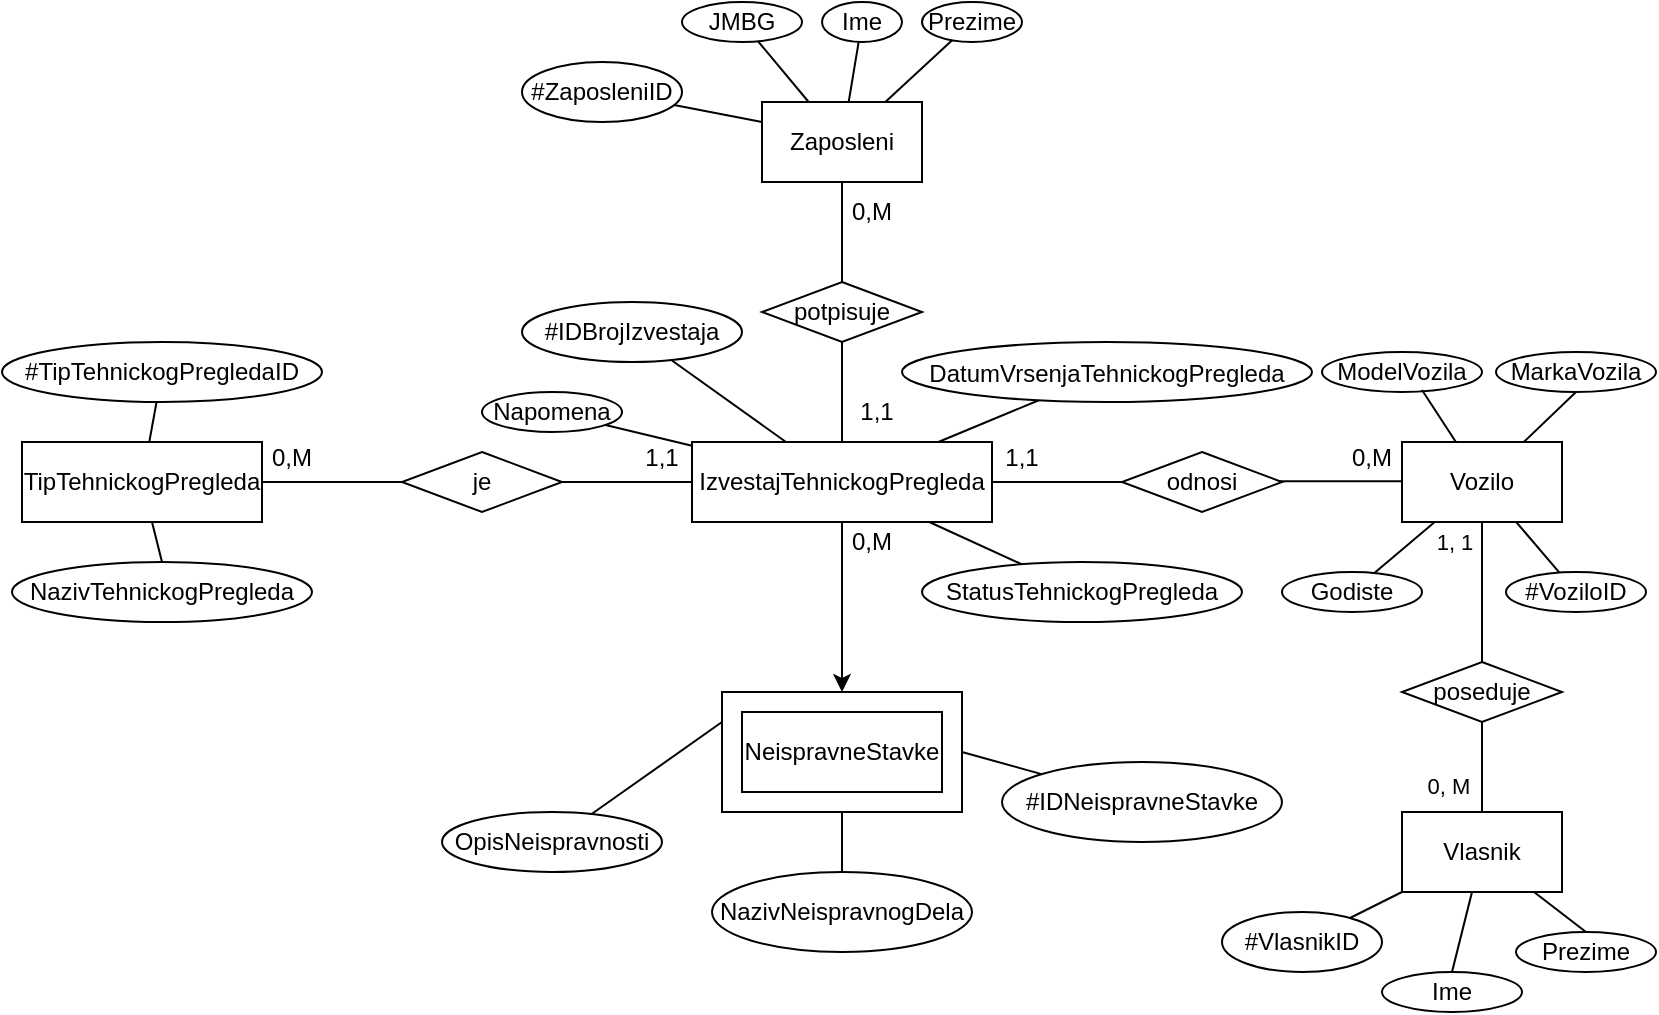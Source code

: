 <mxfile version="23.0.2" type="device">
  <diagram name="Page-1" id="--ZXi4Cu6eUMtzKtYKuv">
    <mxGraphModel dx="1290" dy="530" grid="1" gridSize="10" guides="1" tooltips="1" connect="1" arrows="1" fold="1" page="1" pageScale="1" pageWidth="827" pageHeight="1169" math="0" shadow="0">
      <root>
        <mxCell id="0" />
        <mxCell id="1" parent="0" />
        <mxCell id="NCwLH-OUTz2AVzz1njZK-1" value="Zaposleni" style="rounded=0;whiteSpace=wrap;html=1;" parent="1" vertex="1">
          <mxGeometry x="380" y="70" width="80" height="40" as="geometry" />
        </mxCell>
        <mxCell id="NCwLH-OUTz2AVzz1njZK-2" value="potpisuje" style="rhombus;whiteSpace=wrap;html=1;" parent="1" vertex="1">
          <mxGeometry x="380" y="160" width="80" height="30" as="geometry" />
        </mxCell>
        <mxCell id="NCwLH-OUTz2AVzz1njZK-3" value="" style="endArrow=none;html=1;rounded=0;entryX=0.5;entryY=1;entryDx=0;entryDy=0;" parent="1" source="NCwLH-OUTz2AVzz1njZK-2" target="NCwLH-OUTz2AVzz1njZK-1" edge="1">
          <mxGeometry width="50" height="50" relative="1" as="geometry">
            <mxPoint x="360" y="290" as="sourcePoint" />
            <mxPoint x="410" y="240" as="targetPoint" />
          </mxGeometry>
        </mxCell>
        <mxCell id="NCwLH-OUTz2AVzz1njZK-4" style="edgeStyle=orthogonalEdgeStyle;rounded=0;orthogonalLoop=1;jettySize=auto;html=1;entryX=0.5;entryY=0;entryDx=0;entryDy=0;" parent="1" source="NCwLH-OUTz2AVzz1njZK-5" target="NCwLH-OUTz2AVzz1njZK-15" edge="1">
          <mxGeometry relative="1" as="geometry" />
        </mxCell>
        <mxCell id="NCwLH-OUTz2AVzz1njZK-5" value="IzvestajTehnickogPregleda" style="rounded=0;whiteSpace=wrap;html=1;" parent="1" vertex="1">
          <mxGeometry x="345" y="240" width="150" height="40" as="geometry" />
        </mxCell>
        <mxCell id="NCwLH-OUTz2AVzz1njZK-6" value="" style="endArrow=none;html=1;rounded=0;" parent="1" source="NCwLH-OUTz2AVzz1njZK-5" target="NCwLH-OUTz2AVzz1njZK-2" edge="1">
          <mxGeometry width="50" height="50" relative="1" as="geometry">
            <mxPoint x="360" y="290" as="sourcePoint" />
            <mxPoint x="410" y="240" as="targetPoint" />
          </mxGeometry>
        </mxCell>
        <mxCell id="NCwLH-OUTz2AVzz1njZK-7" value="TipTehnickogPregleda" style="rounded=0;whiteSpace=wrap;html=1;" parent="1" vertex="1">
          <mxGeometry x="10" y="240" width="120" height="40" as="geometry" />
        </mxCell>
        <mxCell id="NCwLH-OUTz2AVzz1njZK-8" value="" style="endArrow=none;html=1;rounded=0;exitX=1;exitY=0.5;exitDx=0;exitDy=0;" parent="1" edge="1">
          <mxGeometry width="50" height="50" relative="1" as="geometry">
            <mxPoint x="620" y="259.57" as="sourcePoint" />
            <mxPoint x="700" y="259.57" as="targetPoint" />
          </mxGeometry>
        </mxCell>
        <mxCell id="NCwLH-OUTz2AVzz1njZK-9" value="odnosi" style="rhombus;whiteSpace=wrap;html=1;" parent="1" vertex="1">
          <mxGeometry x="560" y="245" width="80" height="30" as="geometry" />
        </mxCell>
        <mxCell id="NCwLH-OUTz2AVzz1njZK-10" value="1,1" style="text;html=1;strokeColor=none;fillColor=none;align=center;verticalAlign=middle;whiteSpace=wrap;rounded=0;" parent="1" vertex="1">
          <mxGeometry x="500" y="240" width="20" height="15" as="geometry" />
        </mxCell>
        <mxCell id="NCwLH-OUTz2AVzz1njZK-11" value="" style="endArrow=none;html=1;rounded=0;entryX=0;entryY=0.5;entryDx=0;entryDy=0;" parent="1" source="NCwLH-OUTz2AVzz1njZK-5" target="NCwLH-OUTz2AVzz1njZK-9" edge="1">
          <mxGeometry width="50" height="50" relative="1" as="geometry">
            <mxPoint x="360" y="290" as="sourcePoint" />
            <mxPoint x="410" y="240" as="targetPoint" />
          </mxGeometry>
        </mxCell>
        <mxCell id="NCwLH-OUTz2AVzz1njZK-12" value="je" style="rhombus;whiteSpace=wrap;html=1;" parent="1" vertex="1">
          <mxGeometry x="200" y="245" width="80" height="30" as="geometry" />
        </mxCell>
        <mxCell id="NCwLH-OUTz2AVzz1njZK-13" value="" style="endArrow=none;html=1;rounded=0;" parent="1" source="NCwLH-OUTz2AVzz1njZK-5" target="NCwLH-OUTz2AVzz1njZK-12" edge="1">
          <mxGeometry width="50" height="50" relative="1" as="geometry">
            <mxPoint x="360" y="290" as="sourcePoint" />
            <mxPoint x="410" y="240" as="targetPoint" />
          </mxGeometry>
        </mxCell>
        <mxCell id="NCwLH-OUTz2AVzz1njZK-14" value="" style="endArrow=none;html=1;rounded=0;" parent="1" source="NCwLH-OUTz2AVzz1njZK-12" edge="1">
          <mxGeometry width="50" height="50" relative="1" as="geometry">
            <mxPoint x="355" y="270" as="sourcePoint" />
            <mxPoint x="130" y="260" as="targetPoint" />
          </mxGeometry>
        </mxCell>
        <mxCell id="NCwLH-OUTz2AVzz1njZK-15" value="" style="rounded=0;whiteSpace=wrap;html=1;" parent="1" vertex="1">
          <mxGeometry x="360" y="365" width="120" height="60" as="geometry" />
        </mxCell>
        <mxCell id="NCwLH-OUTz2AVzz1njZK-16" value="NeispravneStavke" style="rounded=0;whiteSpace=wrap;html=1;" parent="1" vertex="1">
          <mxGeometry x="370" y="375" width="100" height="40" as="geometry" />
        </mxCell>
        <mxCell id="NCwLH-OUTz2AVzz1njZK-17" value="Vozilo" style="rounded=0;whiteSpace=wrap;html=1;" parent="1" vertex="1">
          <mxGeometry x="700" y="240" width="80" height="40" as="geometry" />
        </mxCell>
        <mxCell id="NCwLH-OUTz2AVzz1njZK-18" value="0,M" style="text;html=1;strokeColor=none;fillColor=none;align=center;verticalAlign=middle;whiteSpace=wrap;rounded=0;" parent="1" vertex="1">
          <mxGeometry x="670" y="240" width="30" height="15" as="geometry" />
        </mxCell>
        <mxCell id="NCwLH-OUTz2AVzz1njZK-19" value="Ime" style="ellipse;whiteSpace=wrap;html=1;" parent="1" vertex="1">
          <mxGeometry x="410" y="20" width="40" height="20" as="geometry" />
        </mxCell>
        <mxCell id="NCwLH-OUTz2AVzz1njZK-20" value="Prezime" style="ellipse;whiteSpace=wrap;html=1;" parent="1" vertex="1">
          <mxGeometry x="460" y="20" width="50" height="20" as="geometry" />
        </mxCell>
        <mxCell id="NCwLH-OUTz2AVzz1njZK-21" value="JMBG" style="ellipse;whiteSpace=wrap;html=1;" parent="1" vertex="1">
          <mxGeometry x="340" y="20" width="60" height="20" as="geometry" />
        </mxCell>
        <mxCell id="NCwLH-OUTz2AVzz1njZK-22" value="" style="endArrow=none;html=1;rounded=0;" parent="1" source="NCwLH-OUTz2AVzz1njZK-1" target="NCwLH-OUTz2AVzz1njZK-21" edge="1">
          <mxGeometry width="50" height="50" relative="1" as="geometry">
            <mxPoint x="360" y="290" as="sourcePoint" />
            <mxPoint x="410" y="240" as="targetPoint" />
          </mxGeometry>
        </mxCell>
        <mxCell id="NCwLH-OUTz2AVzz1njZK-23" value="" style="endArrow=none;html=1;rounded=0;" parent="1" source="NCwLH-OUTz2AVzz1njZK-1" target="NCwLH-OUTz2AVzz1njZK-19" edge="1">
          <mxGeometry width="50" height="50" relative="1" as="geometry">
            <mxPoint x="360" y="290" as="sourcePoint" />
            <mxPoint x="410" y="240" as="targetPoint" />
          </mxGeometry>
        </mxCell>
        <mxCell id="NCwLH-OUTz2AVzz1njZK-24" value="" style="endArrow=none;html=1;rounded=0;" parent="1" source="NCwLH-OUTz2AVzz1njZK-1" target="NCwLH-OUTz2AVzz1njZK-20" edge="1">
          <mxGeometry width="50" height="50" relative="1" as="geometry">
            <mxPoint x="360" y="290" as="sourcePoint" />
            <mxPoint x="410" y="240" as="targetPoint" />
          </mxGeometry>
        </mxCell>
        <mxCell id="NCwLH-OUTz2AVzz1njZK-25" value="0,M" style="text;html=1;strokeColor=none;fillColor=none;align=center;verticalAlign=middle;whiteSpace=wrap;rounded=0;" parent="1" vertex="1">
          <mxGeometry x="420" y="120" width="30" height="10" as="geometry" />
        </mxCell>
        <mxCell id="NCwLH-OUTz2AVzz1njZK-26" value="1,1" style="text;html=1;strokeColor=none;fillColor=none;align=center;verticalAlign=middle;whiteSpace=wrap;rounded=0;" parent="1" vertex="1">
          <mxGeometry x="425" y="220" width="25" height="10" as="geometry" />
        </mxCell>
        <mxCell id="NCwLH-OUTz2AVzz1njZK-27" value="1,1" style="text;html=1;strokeColor=none;fillColor=none;align=center;verticalAlign=middle;whiteSpace=wrap;rounded=0;" parent="1" vertex="1">
          <mxGeometry x="320" y="240" width="20" height="15" as="geometry" />
        </mxCell>
        <mxCell id="NCwLH-OUTz2AVzz1njZK-28" value="0,M" style="text;html=1;strokeColor=none;fillColor=none;align=center;verticalAlign=middle;whiteSpace=wrap;rounded=0;" parent="1" vertex="1">
          <mxGeometry x="130" y="240" width="30" height="15" as="geometry" />
        </mxCell>
        <mxCell id="NCwLH-OUTz2AVzz1njZK-29" value="0,M" style="text;html=1;strokeColor=none;fillColor=none;align=center;verticalAlign=middle;whiteSpace=wrap;rounded=0;" parent="1" vertex="1">
          <mxGeometry x="420" y="280" width="30" height="20" as="geometry" />
        </mxCell>
        <mxCell id="NCwLH-OUTz2AVzz1njZK-30" value="DatumVrsenjaTehnickogPregleda&lt;span style=&quot;accent-color: auto; place-content: normal; place-items: normal; place-self: auto; alignment-baseline: auto; animation: 0s ease 0s 1 normal none running none; animation-composition: replace; app-region: none; appearance: none; aspect-ratio: auto; backdrop-filter: none; backface-visibility: visible; background: none 0% 0% / auto repeat scroll padding-box border-box rgba(0, 0, 0, 0); background-blend-mode: normal; baseline-shift: 0px; baseline-source: auto; border-image: none 100% / 1 / 0 stretch; border-color: rgb(0, 0, 0); border-collapse: separate; border-end-end-radius: 0px; border-end-start-radius: 0px; border-width: 0px; border-style: none; border-spacing: 0px; border-start-end-radius: 0px; border-start-start-radius: 0px; border-radius: 0px; inset: auto; box-shadow: none; box-sizing: content-box; break-after: auto; break-before: auto; break-inside: auto; buffered-rendering: auto; caption-side: top; caret-color: rgb(0, 0, 0); clear: none; clip: auto; clip-path: none; clip-rule: nonzero; color-interpolation: srgb; color-interpolation-filters: linearrgb; color-rendering: auto; color-scheme: normal; columns: auto; column-fill: balance; gap: normal; column-rule: 0px rgb(0, 0, 0); column-span: none; contain: none; contain-intrinsic-block-size: none; contain-intrinsic-size: none; contain-intrinsic-inline-size: none; container: none; content: normal; content-visibility: visible; counter-increment: none; counter-reset: none; counter-set: none; cursor: text; cx: 0px; cy: 0px; d: none; direction: ltr; display: inline; dominant-baseline: auto; empty-cells: show; fill: rgb(0, 0, 0); fill-opacity: 1; fill-rule: nonzero; filter: none; flex: 0 1 auto; flex-flow: row; float: none; flood-color: rgb(0, 0, 0); flood-opacity: 1; font-family: WordVisi_MSFontService, Calibri, Calibri_EmbeddedFont, Calibri_MSFontService, sans-serif; font-feature-settings: normal; font-kerning: none; font-optical-sizing: auto; font-palette: normal; font-size: 14.667px; font-stretch: 100%; font-synthesis: weight style small-caps; font-variant-ligatures: no-common-ligatures no-discretionary-ligatures no-historical-ligatures no-contextual; font-variant-numeric: normal; font-variant-east-asian: normal; font-variant-alternates: normal; font-variant-position: normal; font-variation-settings: normal; forced-color-adjust: auto; grid-area: auto; grid: none; height: auto; hyphenate-character: auto; hyphenate-limit-chars: auto; hyphens: manual; image-orientation: from-image; image-rendering: auto; initial-letter: normal; inline-size: auto; inset-block: auto; inset-inline: auto; isolation: auto; lighting-color: rgb(255, 255, 255); line-break: auto; line-height: 19.425px; list-style: outside none disc; margin: 0px; marker: none; mask: none; mask-type: luminance; math-depth: 0; math-shift: normal; math-style: normal; max-height: none; max-width: none; min-height: 0px; min-width: 0px; mix-blend-mode: normal; object-fit: fill; object-position: 50% 50%; object-view-box: none; offset: normal; opacity: 1; order: 0; outline: rgb(0, 0, 0) none 0px; outline-offset: 0px; overflow: visible; overflow-anchor: auto; overflow-clip-margin: 0px; overflow-wrap: break-word; overlay: none; overscroll-behavior-block: auto; overscroll-behavior-inline: auto; overscroll-behavior: auto; padding: 0px; page: auto; paint-order: normal; perspective: none; perspective-origin: 0px 0px; pointer-events: auto; position: static; quotes: auto; r: 0px; resize: none; rotate: none; ruby-position: over; rx: auto; ry: auto; scale: none; scroll-behavior: auto; scroll-margin-block: 0px; scroll-margin: 0px; scroll-margin-inline: 0px; scroll-padding-block: auto; scroll-padding: auto; scroll-padding-inline: auto; scroll-snap-align: none; scroll-snap-stop: normal; scroll-snap-type: none; scroll-timeline: none; scrollbar-gutter: auto; shape-image-threshold: 0; shape-margin: 0px; shape-outside: none; shape-rendering: auto; speak: normal; stop-color: rgb(0, 0, 0); stop-opacity: 1; stroke: none; stroke-dasharray: none; stroke-dashoffset: 0px; stroke-linecap: butt; stroke-linejoin: miter; stroke-miterlimit: 4; stroke-opacity: 1; stroke-width: 1px; tab-size: 8; table-layout: auto; text-align: left; text-align-last: auto; text-anchor: start; text-combine-upright: none; text-decoration-style: solid; text-decoration-color: rgb(0, 0, 0); text-decoration-skip-ink: auto; text-emphasis: none rgb(0, 0, 0); text-emphasis-position: over; text-orientation: mixed; text-overflow: clip; text-rendering: auto; text-shadow: none; text-size-adjust: auto; text-underline-offset: auto; text-underline-position: auto; timeline-scope: none; touch-action: auto; transform: none; transform-box: view-box; transform-origin: 0px 0px; transform-style: flat; transition: all 0s ease 0s; translate: none; unicode-bidi: normal; user-select: text; vector-effect: none; vertical-align: baseline; view-timeline: none; view-transition-name: none; visibility: visible; border-block-end: 0px none rgb(0, 0, 0); border-block-start: 0px none rgb(0, 0, 0); border-inline-end: 0px none rgb(0, 0, 0); -webkit-border-image: none; border-inline-start: 0px none rgb(0, 0, 0); -webkit-box-align: stretch; -webkit-box-decoration-break: slice; -webkit-box-direction: normal; -webkit-box-flex: 0; -webkit-box-ordinal-group: 1; -webkit-box-orient: horizontal; -webkit-box-pack: start; -webkit-font-smoothing: auto; -webkit-line-break: auto; -webkit-locale: &amp;quot;en-US&amp;quot;; block-size: auto; margin-block: 0px; margin-inline: 0px; -webkit-mask-box-image-source: none; -webkit-mask-box-image-slice: 0 fill; -webkit-mask-box-image-width: auto; -webkit-mask-box-image-outset: 0; -webkit-mask-box-image-repeat: stretch; -webkit-mask: none 0% 0% / auto repeat border-box border-box; -webkit-mask-composite: source-over; max-block-size: none; max-inline-size: none; min-block-size: 0px; min-inline-size: 0px; padding-block: 0px; padding-inline: 0px; -webkit-print-color-adjust: economy; -webkit-rtl-ordering: logical; -webkit-ruby-position: before; -webkit-tap-highlight-color: rgba(0, 0, 0, 0); -webkit-text-combine: none; -webkit-text-fill-color: rgb(0, 0, 0); -webkit-text-orientation: vertical-right; -webkit-text-security: none; -webkit-text-stroke-color: rgb(0, 0, 0); -webkit-user-drag: none; -webkit-user-modify: read-only; -webkit-writing-mode: horizontal-tb; width: auto; will-change: auto; word-break: normal; writing-mode: horizontal-tb; x: 0px; y: 0px; z-index: auto; zoom: 1;&quot; class=&quot;TextRun SCXW64815948 BCX0&quot; lang=&quot;EN-US&quot; data-contrast=&quot;none&quot;&gt;&lt;/span&gt;" style="ellipse;whiteSpace=wrap;html=1;" parent="1" vertex="1">
          <mxGeometry x="450" y="190" width="205" height="30" as="geometry" />
        </mxCell>
        <mxCell id="NCwLH-OUTz2AVzz1njZK-31" value="#IDBrojIzvestaja" style="ellipse;whiteSpace=wrap;html=1;" parent="1" vertex="1">
          <mxGeometry x="260" y="170" width="110" height="30" as="geometry" />
        </mxCell>
        <mxCell id="NCwLH-OUTz2AVzz1njZK-32" value="Napomena" style="ellipse;whiteSpace=wrap;html=1;" parent="1" vertex="1">
          <mxGeometry x="240" y="215" width="70" height="20" as="geometry" />
        </mxCell>
        <mxCell id="NCwLH-OUTz2AVzz1njZK-33" value="" style="endArrow=none;html=1;rounded=0;" parent="1" source="NCwLH-OUTz2AVzz1njZK-5" target="NCwLH-OUTz2AVzz1njZK-31" edge="1">
          <mxGeometry width="50" height="50" relative="1" as="geometry">
            <mxPoint x="360" y="350" as="sourcePoint" />
            <mxPoint x="410" y="300" as="targetPoint" />
          </mxGeometry>
        </mxCell>
        <mxCell id="NCwLH-OUTz2AVzz1njZK-34" value="" style="endArrow=none;html=1;rounded=0;" parent="1" source="NCwLH-OUTz2AVzz1njZK-5" target="NCwLH-OUTz2AVzz1njZK-32" edge="1">
          <mxGeometry width="50" height="50" relative="1" as="geometry">
            <mxPoint x="360" y="350" as="sourcePoint" />
            <mxPoint x="410" y="300" as="targetPoint" />
          </mxGeometry>
        </mxCell>
        <mxCell id="NCwLH-OUTz2AVzz1njZK-35" value="" style="endArrow=none;html=1;rounded=0;" parent="1" source="NCwLH-OUTz2AVzz1njZK-5" target="NCwLH-OUTz2AVzz1njZK-30" edge="1">
          <mxGeometry width="50" height="50" relative="1" as="geometry">
            <mxPoint x="360" y="350" as="sourcePoint" />
            <mxPoint x="410" y="300" as="targetPoint" />
          </mxGeometry>
        </mxCell>
        <mxCell id="NCwLH-OUTz2AVzz1njZK-36" value="#TipTehnickogPregledaID" style="ellipse;whiteSpace=wrap;html=1;" parent="1" vertex="1">
          <mxGeometry y="190" width="160" height="30" as="geometry" />
        </mxCell>
        <mxCell id="NCwLH-OUTz2AVzz1njZK-37" value="NazivTehnickogPregleda" style="ellipse;whiteSpace=wrap;html=1;" parent="1" vertex="1">
          <mxGeometry x="5" y="300" width="150" height="30" as="geometry" />
        </mxCell>
        <mxCell id="NCwLH-OUTz2AVzz1njZK-38" value="" style="endArrow=none;html=1;rounded=0;" parent="1" source="NCwLH-OUTz2AVzz1njZK-7" target="NCwLH-OUTz2AVzz1njZK-36" edge="1">
          <mxGeometry width="50" height="50" relative="1" as="geometry">
            <mxPoint x="360" y="250" as="sourcePoint" />
            <mxPoint x="410" y="200" as="targetPoint" />
          </mxGeometry>
        </mxCell>
        <mxCell id="NCwLH-OUTz2AVzz1njZK-39" value="" style="endArrow=none;html=1;rounded=0;exitX=0.5;exitY=0;exitDx=0;exitDy=0;" parent="1" source="NCwLH-OUTz2AVzz1njZK-37" target="NCwLH-OUTz2AVzz1njZK-7" edge="1">
          <mxGeometry width="50" height="50" relative="1" as="geometry">
            <mxPoint x="360" y="250" as="sourcePoint" />
            <mxPoint x="410" y="200" as="targetPoint" />
          </mxGeometry>
        </mxCell>
        <mxCell id="NCwLH-OUTz2AVzz1njZK-41" value="OpisNeispravnosti" style="ellipse;whiteSpace=wrap;html=1;" parent="1" vertex="1">
          <mxGeometry x="220" y="425" width="110" height="30" as="geometry" />
        </mxCell>
        <mxCell id="NCwLH-OUTz2AVzz1njZK-42" value="NazivNeispravnogDela" style="ellipse;whiteSpace=wrap;html=1;" parent="1" vertex="1">
          <mxGeometry x="355" y="455" width="130" height="40" as="geometry" />
        </mxCell>
        <mxCell id="NCwLH-OUTz2AVzz1njZK-43" value="#IDNeispravneStavke" style="ellipse;whiteSpace=wrap;html=1;" parent="1" vertex="1">
          <mxGeometry x="500" y="400" width="140" height="40" as="geometry" />
        </mxCell>
        <mxCell id="NCwLH-OUTz2AVzz1njZK-44" value="" style="endArrow=none;html=1;rounded=0;entryX=0;entryY=0.25;entryDx=0;entryDy=0;" parent="1" source="NCwLH-OUTz2AVzz1njZK-41" target="NCwLH-OUTz2AVzz1njZK-15" edge="1">
          <mxGeometry width="50" height="50" relative="1" as="geometry">
            <mxPoint x="360" y="275" as="sourcePoint" />
            <mxPoint x="410" y="225" as="targetPoint" />
          </mxGeometry>
        </mxCell>
        <mxCell id="NCwLH-OUTz2AVzz1njZK-45" value="" style="endArrow=none;html=1;rounded=0;entryX=0.5;entryY=1;entryDx=0;entryDy=0;" parent="1" source="NCwLH-OUTz2AVzz1njZK-42" target="NCwLH-OUTz2AVzz1njZK-15" edge="1">
          <mxGeometry width="50" height="50" relative="1" as="geometry">
            <mxPoint x="360" y="275" as="sourcePoint" />
            <mxPoint x="410" y="225" as="targetPoint" />
          </mxGeometry>
        </mxCell>
        <mxCell id="NCwLH-OUTz2AVzz1njZK-47" value="" style="endArrow=none;html=1;rounded=0;exitX=1;exitY=0.5;exitDx=0;exitDy=0;" parent="1" source="NCwLH-OUTz2AVzz1njZK-15" target="NCwLH-OUTz2AVzz1njZK-43" edge="1">
          <mxGeometry width="50" height="50" relative="1" as="geometry">
            <mxPoint x="360" y="275" as="sourcePoint" />
            <mxPoint x="410" y="225" as="targetPoint" />
          </mxGeometry>
        </mxCell>
        <mxCell id="NCwLH-OUTz2AVzz1njZK-48" value="StatusTehnickogPregleda" style="ellipse;whiteSpace=wrap;html=1;" parent="1" vertex="1">
          <mxGeometry x="460" y="300" width="160" height="30" as="geometry" />
        </mxCell>
        <mxCell id="NCwLH-OUTz2AVzz1njZK-49" value="" style="endArrow=none;html=1;rounded=0;" parent="1" source="NCwLH-OUTz2AVzz1njZK-48" target="NCwLH-OUTz2AVzz1njZK-5" edge="1">
          <mxGeometry width="50" height="50" relative="1" as="geometry">
            <mxPoint x="360" y="210" as="sourcePoint" />
            <mxPoint x="410" y="160" as="targetPoint" />
          </mxGeometry>
        </mxCell>
        <mxCell id="NCwLH-OUTz2AVzz1njZK-50" value="#ZaposleniID" style="ellipse;whiteSpace=wrap;html=1;" parent="1" vertex="1">
          <mxGeometry x="260" y="50" width="80" height="30" as="geometry" />
        </mxCell>
        <mxCell id="NCwLH-OUTz2AVzz1njZK-51" value="" style="endArrow=none;html=1;rounded=0;exitX=0;exitY=0.25;exitDx=0;exitDy=0;" parent="1" source="NCwLH-OUTz2AVzz1njZK-1" target="NCwLH-OUTz2AVzz1njZK-50" edge="1">
          <mxGeometry width="50" height="50" relative="1" as="geometry">
            <mxPoint x="413" y="80" as="sourcePoint" />
            <mxPoint x="388" y="50" as="targetPoint" />
          </mxGeometry>
        </mxCell>
        <mxCell id="NCwLH-OUTz2AVzz1njZK-52" value="ModelVozila" style="ellipse;whiteSpace=wrap;html=1;" parent="1" vertex="1">
          <mxGeometry x="660" y="195" width="80" height="20" as="geometry" />
        </mxCell>
        <mxCell id="NCwLH-OUTz2AVzz1njZK-53" value="MarkaVozila" style="ellipse;whiteSpace=wrap;html=1;" parent="1" vertex="1">
          <mxGeometry x="747" y="195" width="80" height="20" as="geometry" />
        </mxCell>
        <mxCell id="NCwLH-OUTz2AVzz1njZK-54" value="Godiste" style="ellipse;whiteSpace=wrap;html=1;" parent="1" vertex="1">
          <mxGeometry x="640" y="305" width="70" height="20" as="geometry" />
        </mxCell>
        <mxCell id="NCwLH-OUTz2AVzz1njZK-55" value="#VoziloID" style="ellipse;whiteSpace=wrap;html=1;" parent="1" vertex="1">
          <mxGeometry x="752" y="305" width="70" height="20" as="geometry" />
        </mxCell>
        <mxCell id="NCwLH-OUTz2AVzz1njZK-57" value="" style="endArrow=none;html=1;rounded=0;entryX=0.625;entryY=0.95;entryDx=0;entryDy=0;entryPerimeter=0;" parent="1" source="NCwLH-OUTz2AVzz1njZK-17" target="NCwLH-OUTz2AVzz1njZK-52" edge="1">
          <mxGeometry width="50" height="50" relative="1" as="geometry">
            <mxPoint x="390" y="300" as="sourcePoint" />
            <mxPoint x="440" y="250" as="targetPoint" />
          </mxGeometry>
        </mxCell>
        <mxCell id="NCwLH-OUTz2AVzz1njZK-58" value="" style="endArrow=none;html=1;rounded=0;entryX=0.5;entryY=1;entryDx=0;entryDy=0;" parent="1" source="NCwLH-OUTz2AVzz1njZK-17" target="NCwLH-OUTz2AVzz1njZK-53" edge="1">
          <mxGeometry width="50" height="50" relative="1" as="geometry">
            <mxPoint x="737" y="250" as="sourcePoint" />
            <mxPoint x="720" y="224" as="targetPoint" />
          </mxGeometry>
        </mxCell>
        <mxCell id="NCwLH-OUTz2AVzz1njZK-59" value="" style="endArrow=none;html=1;rounded=0;" parent="1" source="NCwLH-OUTz2AVzz1njZK-17" target="NCwLH-OUTz2AVzz1njZK-55" edge="1">
          <mxGeometry width="50" height="50" relative="1" as="geometry">
            <mxPoint x="747" y="260" as="sourcePoint" />
            <mxPoint x="695" y="315" as="targetPoint" />
          </mxGeometry>
        </mxCell>
        <mxCell id="NCwLH-OUTz2AVzz1njZK-60" value="" style="endArrow=none;html=1;rounded=0;" parent="1" source="NCwLH-OUTz2AVzz1njZK-17" target="NCwLH-OUTz2AVzz1njZK-54" edge="1">
          <mxGeometry width="50" height="50" relative="1" as="geometry">
            <mxPoint x="757" y="270" as="sourcePoint" />
            <mxPoint x="740" y="244" as="targetPoint" />
          </mxGeometry>
        </mxCell>
        <mxCell id="JvfWqNi3aQ1JmH8WJyes-1" value="Vlasnik" style="rounded=0;whiteSpace=wrap;html=1;" vertex="1" parent="1">
          <mxGeometry x="700" y="425" width="80" height="40" as="geometry" />
        </mxCell>
        <mxCell id="JvfWqNi3aQ1JmH8WJyes-2" value="poseduje" style="rhombus;whiteSpace=wrap;html=1;" vertex="1" parent="1">
          <mxGeometry x="700" y="350" width="80" height="30" as="geometry" />
        </mxCell>
        <mxCell id="JvfWqNi3aQ1JmH8WJyes-5" value="" style="endArrow=none;html=1;rounded=0;entryX=0.5;entryY=1;entryDx=0;entryDy=0;exitX=0.5;exitY=0;exitDx=0;exitDy=0;" edge="1" parent="1" source="JvfWqNi3aQ1JmH8WJyes-2" target="NCwLH-OUTz2AVzz1njZK-17">
          <mxGeometry width="50" height="50" relative="1" as="geometry">
            <mxPoint x="390" y="300" as="sourcePoint" />
            <mxPoint x="440" y="250" as="targetPoint" />
          </mxGeometry>
        </mxCell>
        <mxCell id="JvfWqNi3aQ1JmH8WJyes-9" value="1, 1" style="edgeLabel;html=1;align=center;verticalAlign=middle;resizable=0;points=[];" vertex="1" connectable="0" parent="JvfWqNi3aQ1JmH8WJyes-5">
          <mxGeometry x="0.463" y="-3" relative="1" as="geometry">
            <mxPoint x="-17" y="-9" as="offset" />
          </mxGeometry>
        </mxCell>
        <mxCell id="JvfWqNi3aQ1JmH8WJyes-7" value="" style="endArrow=none;html=1;rounded=0;entryX=0.5;entryY=1;entryDx=0;entryDy=0;" edge="1" parent="1" source="JvfWqNi3aQ1JmH8WJyes-1">
          <mxGeometry width="50" height="50" relative="1" as="geometry">
            <mxPoint x="740" y="460" as="sourcePoint" />
            <mxPoint x="740" y="380" as="targetPoint" />
          </mxGeometry>
        </mxCell>
        <mxCell id="JvfWqNi3aQ1JmH8WJyes-8" value="0, M" style="edgeLabel;html=1;align=center;verticalAlign=middle;resizable=0;points=[];" vertex="1" connectable="0" parent="JvfWqNi3aQ1JmH8WJyes-7">
          <mxGeometry x="-0.191" y="-2" relative="1" as="geometry">
            <mxPoint x="-19" y="5" as="offset" />
          </mxGeometry>
        </mxCell>
        <mxCell id="JvfWqNi3aQ1JmH8WJyes-11" value="Ime" style="ellipse;whiteSpace=wrap;html=1;" vertex="1" parent="1">
          <mxGeometry x="690" y="505" width="70" height="20" as="geometry" />
        </mxCell>
        <mxCell id="JvfWqNi3aQ1JmH8WJyes-12" value="Prezime" style="ellipse;whiteSpace=wrap;html=1;" vertex="1" parent="1">
          <mxGeometry x="757" y="485" width="70" height="20" as="geometry" />
        </mxCell>
        <mxCell id="JvfWqNi3aQ1JmH8WJyes-13" value="#VlasnikID" style="ellipse;whiteSpace=wrap;html=1;" vertex="1" parent="1">
          <mxGeometry x="610" y="475" width="80" height="30" as="geometry" />
        </mxCell>
        <mxCell id="JvfWqNi3aQ1JmH8WJyes-14" value="" style="endArrow=none;html=1;rounded=0;" edge="1" parent="1" source="JvfWqNi3aQ1JmH8WJyes-1" target="JvfWqNi3aQ1JmH8WJyes-13">
          <mxGeometry width="50" height="50" relative="1" as="geometry">
            <mxPoint x="390" y="300" as="sourcePoint" />
            <mxPoint x="440" y="250" as="targetPoint" />
          </mxGeometry>
        </mxCell>
        <mxCell id="JvfWqNi3aQ1JmH8WJyes-16" value="" style="endArrow=none;html=1;rounded=0;entryX=0.5;entryY=0;entryDx=0;entryDy=0;" edge="1" parent="1" source="JvfWqNi3aQ1JmH8WJyes-1" target="JvfWqNi3aQ1JmH8WJyes-11">
          <mxGeometry width="50" height="50" relative="1" as="geometry">
            <mxPoint x="390" y="300" as="sourcePoint" />
            <mxPoint x="440" y="250" as="targetPoint" />
          </mxGeometry>
        </mxCell>
        <mxCell id="JvfWqNi3aQ1JmH8WJyes-17" value="" style="endArrow=none;html=1;rounded=0;entryX=0.5;entryY=0;entryDx=0;entryDy=0;" edge="1" parent="1" source="JvfWqNi3aQ1JmH8WJyes-1" target="JvfWqNi3aQ1JmH8WJyes-12">
          <mxGeometry width="50" height="50" relative="1" as="geometry">
            <mxPoint x="390" y="300" as="sourcePoint" />
            <mxPoint x="440" y="250" as="targetPoint" />
          </mxGeometry>
        </mxCell>
      </root>
    </mxGraphModel>
  </diagram>
</mxfile>
